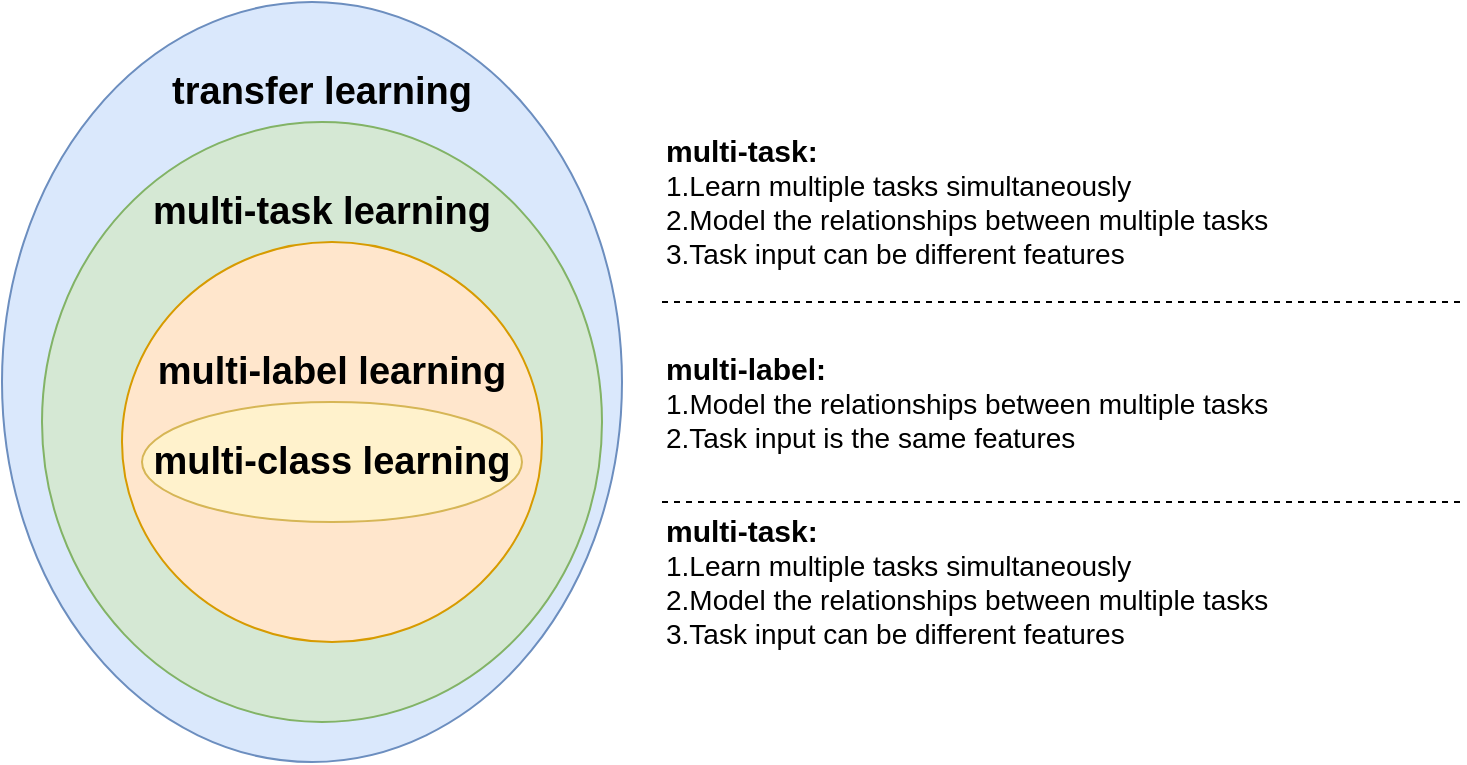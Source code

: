 <mxfile version="24.2.7" type="github">
  <diagram name="第 1 页" id="ReQLbQm8tc32pIZsq05j">
    <mxGraphModel dx="1562" dy="810" grid="1" gridSize="10" guides="1" tooltips="1" connect="1" arrows="1" fold="1" page="1" pageScale="1" pageWidth="827" pageHeight="1169" math="0" shadow="0">
      <root>
        <mxCell id="0" />
        <mxCell id="1" parent="0" />
        <mxCell id="25EqgL7V8Id7te-3U3D1-1" value="" style="ellipse;whiteSpace=wrap;html=1;fillColor=#dae8fc;strokeColor=#6c8ebf;" vertex="1" parent="1">
          <mxGeometry x="70" y="470" width="310" height="380" as="geometry" />
        </mxCell>
        <mxCell id="25EqgL7V8Id7te-3U3D1-2" value="" style="ellipse;whiteSpace=wrap;html=1;fillColor=#d5e8d4;strokeColor=#82b366;" vertex="1" parent="1">
          <mxGeometry x="90" y="530" width="280" height="300" as="geometry" />
        </mxCell>
        <mxCell id="25EqgL7V8Id7te-3U3D1-4" value="" style="ellipse;whiteSpace=wrap;html=1;fillColor=#ffe6cc;strokeColor=#d79b00;" vertex="1" parent="1">
          <mxGeometry x="130" y="590" width="210" height="200" as="geometry" />
        </mxCell>
        <mxCell id="25EqgL7V8Id7te-3U3D1-5" value="" style="ellipse;whiteSpace=wrap;html=1;fillColor=#fff2cc;strokeColor=#d6b656;" vertex="1" parent="1">
          <mxGeometry x="140" y="670" width="190" height="60" as="geometry" />
        </mxCell>
        <mxCell id="25EqgL7V8Id7te-3U3D1-7" value="transfer learning" style="text;html=1;align=center;verticalAlign=middle;whiteSpace=wrap;rounded=0;fontStyle=1;fontSize=19;" vertex="1" parent="1">
          <mxGeometry x="142" y="500" width="176" height="30" as="geometry" />
        </mxCell>
        <mxCell id="25EqgL7V8Id7te-3U3D1-8" value="multi-task learning" style="text;html=1;align=center;verticalAlign=middle;whiteSpace=wrap;rounded=0;fontStyle=1;fontSize=19;" vertex="1" parent="1">
          <mxGeometry x="142" y="560" width="176" height="30" as="geometry" />
        </mxCell>
        <mxCell id="25EqgL7V8Id7te-3U3D1-9" value="multi-label learning" style="text;html=1;align=center;verticalAlign=middle;whiteSpace=wrap;rounded=0;fontStyle=1;fontSize=19;" vertex="1" parent="1">
          <mxGeometry x="120" y="640" width="230" height="30" as="geometry" />
        </mxCell>
        <mxCell id="25EqgL7V8Id7te-3U3D1-10" value="multi-class learning" style="text;html=1;align=center;verticalAlign=middle;whiteSpace=wrap;rounded=0;fontStyle=1;fontSize=19;" vertex="1" parent="1">
          <mxGeometry x="125" y="685" width="220" height="30" as="geometry" />
        </mxCell>
        <mxCell id="25EqgL7V8Id7te-3U3D1-11" value="&lt;b style=&quot;font-size: 15px;&quot;&gt;&lt;font style=&quot;font-size: 15px;&quot;&gt;multi-task:&lt;/font&gt;&lt;/b&gt;&lt;div style=&quot;font-size: 14px;&quot;&gt;&lt;font style=&quot;font-size: 14px;&quot;&gt;1.Learn multiple tasks simultaneously&lt;/font&gt;&lt;/div&gt;&lt;div style=&quot;font-size: 14px;&quot;&gt;&lt;font style=&quot;font-size: 14px;&quot;&gt;2.Model the relationships between multiple tasks&lt;/font&gt;&lt;/div&gt;&lt;div style=&quot;font-size: 14px;&quot;&gt;&lt;font style=&quot;font-size: 14px;&quot;&gt;3.Task input can be different features&lt;/font&gt;&lt;/div&gt;" style="text;html=1;align=left;verticalAlign=middle;whiteSpace=wrap;rounded=0;" vertex="1" parent="1">
          <mxGeometry x="400" y="530" width="350" height="80" as="geometry" />
        </mxCell>
        <mxCell id="25EqgL7V8Id7te-3U3D1-12" value="" style="endArrow=none;dashed=1;html=1;rounded=0;" edge="1" parent="1">
          <mxGeometry width="50" height="50" relative="1" as="geometry">
            <mxPoint x="400" y="620" as="sourcePoint" />
            <mxPoint x="800" y="620" as="targetPoint" />
          </mxGeometry>
        </mxCell>
        <mxCell id="25EqgL7V8Id7te-3U3D1-13" value="&lt;b style=&quot;font-size: 15px;&quot;&gt;&lt;font style=&quot;font-size: 15px;&quot;&gt;multi-label:&lt;/font&gt;&lt;/b&gt;&lt;div style=&quot;font-size: 14px;&quot;&gt;&lt;font style=&quot;font-size: 14px;&quot;&gt;1.&lt;/font&gt;&lt;span style=&quot;background-color: initial;&quot;&gt;Model the relationships between multiple tasks&lt;/span&gt;&lt;/div&gt;&lt;div style=&quot;font-size: 14px;&quot;&gt;&lt;font style=&quot;font-size: 14px;&quot;&gt;2.Task input is the same features&lt;/font&gt;&lt;/div&gt;" style="text;html=1;align=left;verticalAlign=middle;whiteSpace=wrap;rounded=0;" vertex="1" parent="1">
          <mxGeometry x="400" y="630" width="350" height="80" as="geometry" />
        </mxCell>
        <mxCell id="25EqgL7V8Id7te-3U3D1-14" value="&lt;b style=&quot;font-size: 15px;&quot;&gt;&lt;font style=&quot;font-size: 15px;&quot;&gt;multi-task:&lt;/font&gt;&lt;/b&gt;&lt;div style=&quot;font-size: 14px;&quot;&gt;&lt;font style=&quot;font-size: 14px;&quot;&gt;1.Learn multiple tasks simultaneously&lt;/font&gt;&lt;/div&gt;&lt;div style=&quot;font-size: 14px;&quot;&gt;&lt;font style=&quot;font-size: 14px;&quot;&gt;2.Model the relationships between multiple tasks&lt;/font&gt;&lt;/div&gt;&lt;div style=&quot;font-size: 14px;&quot;&gt;&lt;font style=&quot;font-size: 14px;&quot;&gt;3.Task input can be different features&lt;/font&gt;&lt;/div&gt;" style="text;html=1;align=left;verticalAlign=middle;whiteSpace=wrap;rounded=0;" vertex="1" parent="1">
          <mxGeometry x="400" y="720" width="350" height="80" as="geometry" />
        </mxCell>
        <mxCell id="25EqgL7V8Id7te-3U3D1-15" value="" style="endArrow=none;dashed=1;html=1;rounded=0;" edge="1" parent="1">
          <mxGeometry width="50" height="50" relative="1" as="geometry">
            <mxPoint x="400" y="720" as="sourcePoint" />
            <mxPoint x="800" y="720" as="targetPoint" />
          </mxGeometry>
        </mxCell>
      </root>
    </mxGraphModel>
  </diagram>
</mxfile>
